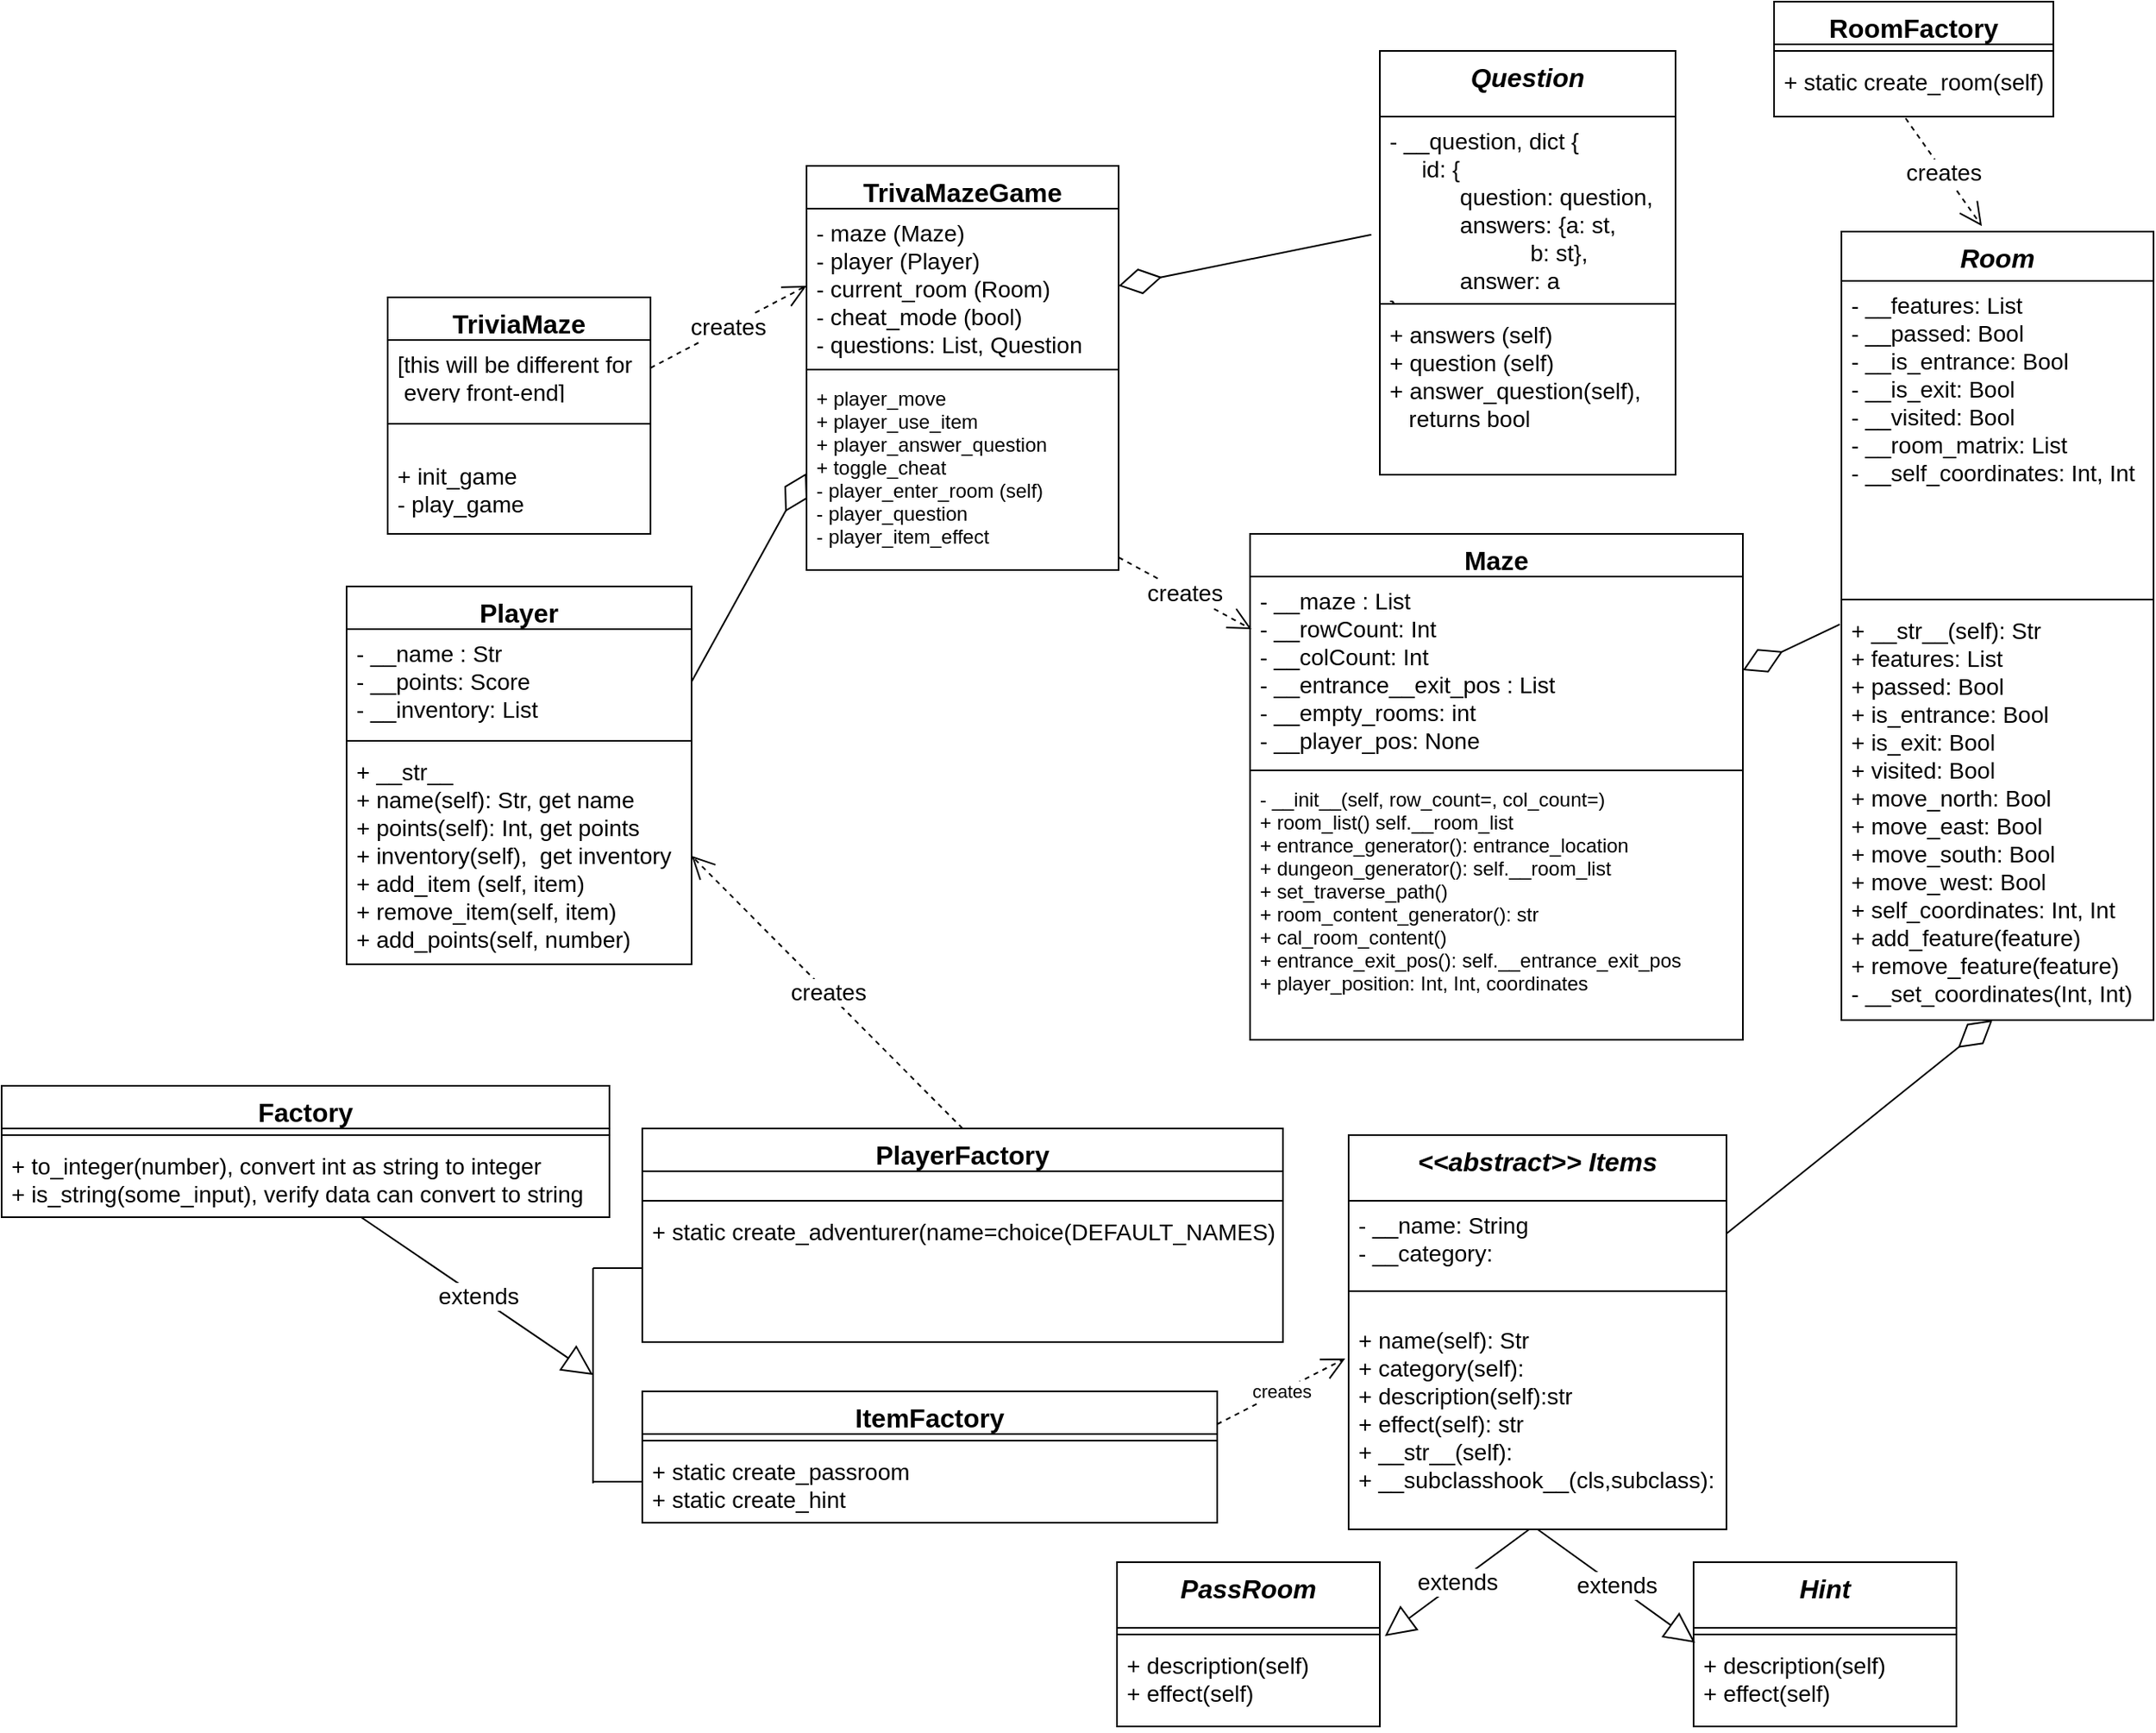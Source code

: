 <mxfile version="14.1.8" type="device"><diagram name="Page-1" id="e7e014a7-5840-1c2e-5031-d8a46d1fe8dd"><mxGraphModel dx="1906" dy="1252" grid="1" gridSize="10" guides="1" tooltips="1" connect="1" arrows="1" fold="1" page="0" pageScale="1" pageWidth="1169" pageHeight="826" background="#ffffff" math="0" shadow="0"><root><mxCell id="0"/><mxCell id="1" parent="0"/><mxCell id="si0L4OF9QLQORTy8t0iK-41" value="Maze" style="swimlane;fontStyle=1;align=center;verticalAlign=top;childLayout=stackLayout;horizontal=1;startSize=26;horizontalStack=0;resizeParent=1;resizeParentMax=0;resizeLast=0;collapsible=1;marginBottom=0;fontSize=16;" parent="1" vertex="1"><mxGeometry x="260" y="14" width="300" height="308" as="geometry"/></mxCell><mxCell id="si0L4OF9QLQORTy8t0iK-42" value="- __maze : List&#10;- __rowCount: Int&#10;- __colCount: Int&#10;- __entrance__exit_pos : List&#10;- __empty_rooms: int&#10;- __player_pos: None&#10;" style="text;strokeColor=none;fillColor=none;align=left;verticalAlign=top;spacingLeft=4;spacingRight=4;overflow=hidden;rotatable=0;points=[[0,0.5],[1,0.5]];portConstraint=eastwest;fontSize=14;" parent="si0L4OF9QLQORTy8t0iK-41" vertex="1"><mxGeometry y="26" width="300" height="114" as="geometry"/></mxCell><mxCell id="si0L4OF9QLQORTy8t0iK-43" value="" style="line;strokeWidth=1;fillColor=none;align=left;verticalAlign=middle;spacingTop=-1;spacingLeft=3;spacingRight=3;rotatable=0;labelPosition=right;points=[];portConstraint=eastwest;" parent="si0L4OF9QLQORTy8t0iK-41" vertex="1"><mxGeometry y="140" width="300" height="8" as="geometry"/></mxCell><mxCell id="si0L4OF9QLQORTy8t0iK-44" value="- __init__(self, row_count=, col_count=)&#10;+ room_list() self.__room_list&#10;+ entrance_generator(): entrance_location&#10;+ dungeon_generator(): self.__room_list&#10;+ set_traverse_path()&#10;+ room_content_generator(): str&#10;+ cal_room_content()&#10;+ entrance_exit_pos(): self.__entrance_exit_pos&#10;+ player_position: Int, Int, coordinates" style="text;strokeColor=none;fillColor=none;align=left;verticalAlign=top;spacingLeft=4;spacingRight=4;overflow=hidden;rotatable=0;points=[[0,0.5],[1,0.5]];portConstraint=eastwest;" parent="si0L4OF9QLQORTy8t0iK-41" vertex="1"><mxGeometry y="148" width="300" height="160" as="geometry"/></mxCell><mxCell id="si0L4OF9QLQORTy8t0iK-49" value="Room" style="swimlane;fontStyle=3;align=center;verticalAlign=top;childLayout=stackLayout;horizontal=1;startSize=30;horizontalStack=0;resizeParent=1;resizeParentMax=0;resizeLast=0;collapsible=1;marginBottom=0;fontSize=16;" parent="1" vertex="1"><mxGeometry x="620" y="-170" width="190" height="480" as="geometry"/></mxCell><mxCell id="si0L4OF9QLQORTy8t0iK-50" value="- __features: List&#10;- __passed: Bool&#10;- __is_entrance: Bool&#10;- __is_exit: Bool&#10;- __visited: Bool&#10;- __room_matrix: List&#10;- __self_coordinates: Int, Int&#10;" style="text;strokeColor=none;fillColor=none;align=left;verticalAlign=top;spacingLeft=4;spacingRight=4;overflow=hidden;rotatable=0;points=[[0,0.5],[1,0.5]];portConstraint=eastwest;fontSize=14;" parent="si0L4OF9QLQORTy8t0iK-49" vertex="1"><mxGeometry y="30" width="190" height="190" as="geometry"/></mxCell><mxCell id="si0L4OF9QLQORTy8t0iK-51" value="" style="line;strokeWidth=1;fillColor=none;align=left;verticalAlign=middle;spacingTop=-1;spacingLeft=3;spacingRight=3;rotatable=0;labelPosition=right;points=[];portConstraint=eastwest;" parent="si0L4OF9QLQORTy8t0iK-49" vertex="1"><mxGeometry y="220" width="190" height="8" as="geometry"/></mxCell><mxCell id="si0L4OF9QLQORTy8t0iK-52" value="+ __str__(self): Str&#10;+ features: List&#10;+ passed: Bool&#10;+ is_entrance: Bool&#10;+ is_exit: Bool&#10;+ visited: Bool&#10;+ move_north: Bool&#10;+ move_east: Bool&#10;+ move_south: Bool&#10;+ move_west: Bool&#10;+ self_coordinates: Int, Int&#10;+ add_feature(feature)&#10;+ remove_feature(feature)&#10;- __set_coordinates(Int, Int)" style="text;strokeColor=none;fillColor=none;align=left;verticalAlign=top;spacingLeft=4;spacingRight=4;overflow=hidden;rotatable=0;points=[[0,0.5],[1,0.5]];portConstraint=eastwest;labelBorderColor=none;fontSize=14;" parent="si0L4OF9QLQORTy8t0iK-49" vertex="1"><mxGeometry y="228" width="190" height="252" as="geometry"/></mxCell><mxCell id="si0L4OF9QLQORTy8t0iK-86" value="RoomFactory" style="swimlane;fontStyle=1;align=center;verticalAlign=top;childLayout=stackLayout;horizontal=1;startSize=26;horizontalStack=0;resizeParent=1;resizeParentMax=0;resizeLast=0;collapsible=1;marginBottom=0;fontSize=16;" parent="1" vertex="1"><mxGeometry x="579" y="-310" width="170" height="70" as="geometry"/></mxCell><mxCell id="si0L4OF9QLQORTy8t0iK-88" value="" style="line;strokeWidth=1;fillColor=none;align=left;verticalAlign=middle;spacingTop=-1;spacingLeft=3;spacingRight=3;rotatable=0;labelPosition=right;points=[];portConstraint=eastwest;" parent="si0L4OF9QLQORTy8t0iK-86" vertex="1"><mxGeometry y="26" width="170" height="8" as="geometry"/></mxCell><mxCell id="si0L4OF9QLQORTy8t0iK-89" value="+ static create_room(self)&#10;" style="text;strokeColor=none;fillColor=none;align=left;verticalAlign=top;spacingLeft=4;spacingRight=4;overflow=hidden;rotatable=0;points=[[0,0.5],[1,0.5]];portConstraint=eastwest;fontSize=14;" parent="si0L4OF9QLQORTy8t0iK-86" vertex="1"><mxGeometry y="34" width="170" height="36" as="geometry"/></mxCell><mxCell id="si0L4OF9QLQORTy8t0iK-105" value="" style="endArrow=diamondThin;endFill=0;endSize=24;html=1;entryX=1;entryY=0.5;entryDx=0;entryDy=0;exitX=-0.005;exitY=0.044;exitDx=0;exitDy=0;exitPerimeter=0;" parent="1" source="si0L4OF9QLQORTy8t0iK-52" target="si0L4OF9QLQORTy8t0iK-42" edge="1"><mxGeometry width="160" relative="1" as="geometry"><mxPoint x="670" y="17" as="sourcePoint"/><mxPoint x="580" y="56" as="targetPoint"/></mxGeometry></mxCell><mxCell id="s299cXjwFvU6mJhLCo1F-9" value="&lt;font style=&quot;font-size: 14px&quot;&gt;creates&lt;/font&gt;" style="endArrow=open;endSize=12;dashed=1;html=1;exitX=0.471;exitY=1.028;exitDx=0;exitDy=0;exitPerimeter=0;entryX=0.45;entryY=-0.007;entryDx=0;entryDy=0;entryPerimeter=0;" parent="1" source="si0L4OF9QLQORTy8t0iK-89" target="si0L4OF9QLQORTy8t0iK-49" edge="1"><mxGeometry width="160" relative="1" as="geometry"><mxPoint x="730" y="106.5" as="sourcePoint"/><mxPoint x="830" y="63" as="targetPoint"/></mxGeometry></mxCell><mxCell id="s299cXjwFvU6mJhLCo1F-8" value="&lt;font style=&quot;font-size: 14px&quot;&gt;creates&lt;/font&gt;" style="endArrow=open;endSize=12;dashed=1;html=1;entryX=0.003;entryY=0.281;entryDx=0;entryDy=0;entryPerimeter=0;" parent="1" source="ej66PmAcY9iqkXgVzM6b-21" target="si0L4OF9QLQORTy8t0iK-42" edge="1"><mxGeometry width="160" relative="1" as="geometry"><mxPoint x="182.16" y="-32.51" as="sourcePoint"/><mxPoint x="240" y="230" as="targetPoint"/></mxGeometry></mxCell><mxCell id="VDTHn1guFKgsK7yAlVC1-1" value="&lt;&lt;abstract&gt;&gt; Items" style="swimlane;fontStyle=3;align=center;verticalAlign=top;childLayout=stackLayout;horizontal=1;startSize=40;horizontalStack=0;resizeParent=1;resizeParentMax=0;resizeLast=0;collapsible=1;marginBottom=0;fontSize=16;" parent="1" vertex="1"><mxGeometry x="320" y="380" width="230" height="240" as="geometry"><mxRectangle x="320" y="380" width="130" height="40" as="alternateBounds"/></mxGeometry></mxCell><mxCell id="VDTHn1guFKgsK7yAlVC1-2" value="- __name: String&#10;- __category:" style="text;strokeColor=none;fillColor=none;align=left;verticalAlign=top;spacingLeft=4;spacingRight=4;overflow=hidden;rotatable=0;points=[[0,0.5],[1,0.5]];portConstraint=eastwest;fontSize=14;" parent="VDTHn1guFKgsK7yAlVC1-1" vertex="1"><mxGeometry y="40" width="230" height="40" as="geometry"/></mxCell><mxCell id="VDTHn1guFKgsK7yAlVC1-3" value="" style="line;strokeWidth=1;fillColor=none;align=left;verticalAlign=middle;spacingTop=-1;spacingLeft=3;spacingRight=3;rotatable=0;labelPosition=right;points=[];portConstraint=eastwest;" parent="VDTHn1guFKgsK7yAlVC1-1" vertex="1"><mxGeometry y="80" width="230" height="30" as="geometry"/></mxCell><mxCell id="VDTHn1guFKgsK7yAlVC1-4" value="+ name(self): Str&#10;+ category(self):&#10;+ description(self):str &#10;+ effect(self): str&#10;+ __str__(self):&#10;+ __subclasshook__(cls,subclass):&#10;" style="text;strokeColor=none;fillColor=none;align=left;verticalAlign=top;spacingLeft=4;spacingRight=4;overflow=hidden;rotatable=0;points=[[0,0.5],[1,0.5]];portConstraint=eastwest;fontSize=14;" parent="VDTHn1guFKgsK7yAlVC1-1" vertex="1"><mxGeometry y="110" width="230" height="130" as="geometry"/></mxCell><mxCell id="VDTHn1guFKgsK7yAlVC1-6" value="Question" style="swimlane;fontStyle=3;align=center;verticalAlign=top;childLayout=stackLayout;horizontal=1;startSize=40;horizontalStack=0;resizeParent=1;resizeParentMax=0;resizeLast=0;collapsible=1;marginBottom=0;fontSize=16;" parent="1" vertex="1"><mxGeometry x="339" y="-280" width="180" height="258" as="geometry"/></mxCell><mxCell id="VDTHn1guFKgsK7yAlVC1-7" value="- __question, dict {&#10;     id: {&#10;           question: question,&#10;           answers: {a: st,&#10;                      b: st},&#10;           answer: a&#10;}" style="text;strokeColor=none;fillColor=none;align=left;verticalAlign=top;spacingLeft=4;spacingRight=4;overflow=hidden;rotatable=0;points=[[0,0.5],[1,0.5]];portConstraint=eastwest;fontSize=14;" parent="VDTHn1guFKgsK7yAlVC1-6" vertex="1"><mxGeometry y="40" width="180" height="110" as="geometry"/></mxCell><mxCell id="VDTHn1guFKgsK7yAlVC1-8" value="" style="line;strokeWidth=1;fillColor=none;align=left;verticalAlign=middle;spacingTop=-1;spacingLeft=3;spacingRight=3;rotatable=0;labelPosition=right;points=[];portConstraint=eastwest;" parent="VDTHn1guFKgsK7yAlVC1-6" vertex="1"><mxGeometry y="150" width="180" height="8" as="geometry"/></mxCell><mxCell id="VDTHn1guFKgsK7yAlVC1-9" value="+ answers (self)&#10;+ question (self)&#10;+ answer_question(self),&#10;   returns bool" style="text;strokeColor=none;fillColor=none;align=left;verticalAlign=top;spacingLeft=4;spacingRight=4;overflow=hidden;rotatable=0;points=[[0,0.5],[1,0.5]];portConstraint=eastwest;fontSize=14;" parent="VDTHn1guFKgsK7yAlVC1-6" vertex="1"><mxGeometry y="158" width="180" height="100" as="geometry"/></mxCell><mxCell id="VDTHn1guFKgsK7yAlVC1-10" value="PassRoom" style="swimlane;fontStyle=3;align=center;verticalAlign=top;childLayout=stackLayout;horizontal=1;startSize=40;horizontalStack=0;resizeParent=1;resizeParentMax=0;resizeLast=0;collapsible=1;marginBottom=0;fontSize=16;" parent="1" vertex="1"><mxGeometry x="179" y="640" width="160" height="100" as="geometry"/></mxCell><mxCell id="VDTHn1guFKgsK7yAlVC1-12" value="" style="line;strokeWidth=1;fillColor=none;align=left;verticalAlign=middle;spacingTop=-1;spacingLeft=3;spacingRight=3;rotatable=0;labelPosition=right;points=[];portConstraint=eastwest;" parent="VDTHn1guFKgsK7yAlVC1-10" vertex="1"><mxGeometry y="40" width="160" height="8" as="geometry"/></mxCell><mxCell id="VDTHn1guFKgsK7yAlVC1-13" value="+ description(self)&#10;+ effect(self)&#10;" style="text;strokeColor=none;fillColor=none;align=left;verticalAlign=top;spacingLeft=4;spacingRight=4;overflow=hidden;rotatable=0;points=[[0,0.5],[1,0.5]];portConstraint=eastwest;fontSize=14;" parent="VDTHn1guFKgsK7yAlVC1-10" vertex="1"><mxGeometry y="48" width="160" height="52" as="geometry"/></mxCell><mxCell id="VDTHn1guFKgsK7yAlVC1-14" value="Hint" style="swimlane;fontStyle=3;align=center;verticalAlign=top;childLayout=stackLayout;horizontal=1;startSize=40;horizontalStack=0;resizeParent=1;resizeParentMax=0;resizeLast=0;collapsible=1;marginBottom=0;fontSize=16;" parent="1" vertex="1"><mxGeometry x="530" y="640" width="160" height="100" as="geometry"/></mxCell><mxCell id="VDTHn1guFKgsK7yAlVC1-16" value="" style="line;strokeWidth=1;fillColor=none;align=left;verticalAlign=middle;spacingTop=-1;spacingLeft=3;spacingRight=3;rotatable=0;labelPosition=right;points=[];portConstraint=eastwest;" parent="VDTHn1guFKgsK7yAlVC1-14" vertex="1"><mxGeometry y="40" width="160" height="8" as="geometry"/></mxCell><mxCell id="VDTHn1guFKgsK7yAlVC1-17" value="+ description(self)&#10;+ effect(self)" style="text;strokeColor=none;fillColor=none;align=left;verticalAlign=top;spacingLeft=4;spacingRight=4;overflow=hidden;rotatable=0;points=[[0,0.5],[1,0.5]];portConstraint=eastwest;fontSize=14;" parent="VDTHn1guFKgsK7yAlVC1-14" vertex="1"><mxGeometry y="48" width="160" height="52" as="geometry"/></mxCell><mxCell id="VDTHn1guFKgsK7yAlVC1-24" value="PlayerFactory" style="swimlane;fontStyle=1;align=center;verticalAlign=top;childLayout=stackLayout;horizontal=1;startSize=26;horizontalStack=0;resizeParent=1;resizeParentMax=0;resizeLast=0;collapsible=1;marginBottom=0;fontSize=16;" parent="1" vertex="1"><mxGeometry x="-110" y="376" width="390" height="130" as="geometry"/></mxCell><mxCell id="VDTHn1guFKgsK7yAlVC1-25" value="&#10;&#10;" style="text;strokeColor=none;fillColor=none;align=left;verticalAlign=top;spacingLeft=4;spacingRight=4;overflow=hidden;rotatable=0;points=[[0,0.5],[1,0.5]];portConstraint=eastwest;" parent="VDTHn1guFKgsK7yAlVC1-24" vertex="1"><mxGeometry y="26" width="390" height="14" as="geometry"/></mxCell><mxCell id="VDTHn1guFKgsK7yAlVC1-26" value="" style="line;strokeWidth=1;fillColor=none;align=left;verticalAlign=middle;spacingTop=-1;spacingLeft=3;spacingRight=3;rotatable=0;labelPosition=right;points=[];portConstraint=eastwest;" parent="VDTHn1guFKgsK7yAlVC1-24" vertex="1"><mxGeometry y="40" width="390" height="8" as="geometry"/></mxCell><mxCell id="VDTHn1guFKgsK7yAlVC1-27" value="+ static create_adventurer(name=choice(DEFAULT_NAMES)" style="text;strokeColor=none;fillColor=none;align=left;verticalAlign=top;spacingLeft=4;spacingRight=4;overflow=hidden;rotatable=0;points=[[0,0.5],[1,0.5]];portConstraint=eastwest;fontSize=14;" parent="VDTHn1guFKgsK7yAlVC1-24" vertex="1"><mxGeometry y="48" width="390" height="82" as="geometry"/></mxCell><mxCell id="VDTHn1guFKgsK7yAlVC1-28" value="&lt;font style=&quot;font-size: 14px&quot;&gt;creates&lt;/font&gt;" style="endArrow=open;endSize=12;dashed=1;html=1;entryX=1;entryY=0.5;entryDx=0;entryDy=0;exitX=0.5;exitY=0;exitDx=0;exitDy=0;" parent="1" source="VDTHn1guFKgsK7yAlVC1-24" target="VDTHn1guFKgsK7yAlVC1-44" edge="1"><mxGeometry width="160" relative="1" as="geometry"><mxPoint x="85" y="370" as="sourcePoint"/><mxPoint x="-140" y="350" as="targetPoint"/></mxGeometry></mxCell><mxCell id="VDTHn1guFKgsK7yAlVC1-30" value="TriviaMaze" style="swimlane;fontStyle=1;align=center;verticalAlign=top;childLayout=stackLayout;horizontal=1;startSize=26;horizontalStack=0;resizeParent=1;resizeParentMax=0;resizeLast=0;collapsible=1;marginBottom=0;fontSize=16;" parent="1" vertex="1"><mxGeometry x="-265" y="-130" width="160" height="144" as="geometry"/></mxCell><mxCell id="ZcpuEX8EVpnPF1SmrsFz-3" value="[this will be different for&#10; every front-end]" style="text;strokeColor=none;fillColor=none;align=left;verticalAlign=top;spacingLeft=4;spacingRight=4;overflow=hidden;rotatable=0;points=[[0,0.5],[1,0.5]];portConstraint=eastwest;fontSize=14;" parent="VDTHn1guFKgsK7yAlVC1-30" vertex="1"><mxGeometry y="26" width="160" height="34" as="geometry"/></mxCell><mxCell id="VDTHn1guFKgsK7yAlVC1-32" value="" style="line;strokeWidth=1;fillColor=none;align=left;verticalAlign=middle;spacingTop=-1;spacingLeft=3;spacingRight=3;rotatable=0;labelPosition=right;points=[];portConstraint=eastwest;" parent="VDTHn1guFKgsK7yAlVC1-30" vertex="1"><mxGeometry y="60" width="160" height="34" as="geometry"/></mxCell><mxCell id="VDTHn1guFKgsK7yAlVC1-33" value="+ init_game&#10;- play_game" style="text;strokeColor=none;fillColor=none;align=left;verticalAlign=top;spacingLeft=4;spacingRight=4;overflow=hidden;rotatable=0;points=[[0,0.5],[1,0.5]];portConstraint=eastwest;fontSize=14;" parent="VDTHn1guFKgsK7yAlVC1-30" vertex="1"><mxGeometry y="94" width="160" height="50" as="geometry"/></mxCell><mxCell id="VDTHn1guFKgsK7yAlVC1-41" value="Player" style="swimlane;fontStyle=1;align=center;verticalAlign=top;childLayout=stackLayout;horizontal=1;startSize=26;horizontalStack=0;resizeParent=1;resizeParentMax=0;resizeLast=0;collapsible=1;marginBottom=0;fontSize=16;" parent="1" vertex="1"><mxGeometry x="-290" y="46" width="210" height="230" as="geometry"/></mxCell><mxCell id="VDTHn1guFKgsK7yAlVC1-42" value="- __name : Str&#10;- __points: Score&#10;- __inventory: List" style="text;strokeColor=none;fillColor=none;align=left;verticalAlign=top;spacingLeft=4;spacingRight=4;overflow=hidden;rotatable=0;points=[[0,0.5],[1,0.5]];portConstraint=eastwest;fontSize=14;" parent="VDTHn1guFKgsK7yAlVC1-41" vertex="1"><mxGeometry y="26" width="210" height="64" as="geometry"/></mxCell><mxCell id="VDTHn1guFKgsK7yAlVC1-43" value="" style="line;strokeWidth=1;fillColor=none;align=left;verticalAlign=middle;spacingTop=-1;spacingLeft=3;spacingRight=3;rotatable=0;labelPosition=right;points=[];portConstraint=eastwest;" parent="VDTHn1guFKgsK7yAlVC1-41" vertex="1"><mxGeometry y="90" width="210" height="8" as="geometry"/></mxCell><mxCell id="VDTHn1guFKgsK7yAlVC1-44" value="+ __str__&#10;+ name(self): Str, get name&#10;+ points(self): Int, get points&#10;+ inventory(self),  get inventory&#10;+ add_item (self, item)&#10;+ remove_item(self, item)&#10;+ add_points(self, number)&#10;&#10;&#10;" style="text;strokeColor=none;fillColor=none;align=left;verticalAlign=top;spacingLeft=4;spacingRight=4;overflow=hidden;rotatable=0;points=[[0,0.5],[1,0.5]];portConstraint=eastwest;fontSize=14;" parent="VDTHn1guFKgsK7yAlVC1-41" vertex="1"><mxGeometry y="98" width="210" height="132" as="geometry"/></mxCell><mxCell id="VDTHn1guFKgsK7yAlVC1-46" value="ItemFactory" style="swimlane;fontStyle=1;align=center;verticalAlign=top;childLayout=stackLayout;horizontal=1;startSize=26;horizontalStack=0;resizeParent=1;resizeParentMax=0;resizeLast=0;collapsible=1;marginBottom=0;fontSize=16;" parent="1" vertex="1"><mxGeometry x="-110" y="536" width="350" height="80" as="geometry"/></mxCell><mxCell id="VDTHn1guFKgsK7yAlVC1-47" value="" style="line;strokeWidth=1;fillColor=none;align=left;verticalAlign=middle;spacingTop=-1;spacingLeft=3;spacingRight=3;rotatable=0;labelPosition=right;points=[];portConstraint=eastwest;" parent="VDTHn1guFKgsK7yAlVC1-46" vertex="1"><mxGeometry y="26" width="350" height="8" as="geometry"/></mxCell><mxCell id="VDTHn1guFKgsK7yAlVC1-48" value="+ static create_passroom&#10;+ static create_hint" style="text;strokeColor=none;fillColor=none;align=left;verticalAlign=top;spacingLeft=4;spacingRight=4;overflow=hidden;rotatable=0;points=[[0,0.5],[1,0.5]];portConstraint=eastwest;fontSize=14;" parent="VDTHn1guFKgsK7yAlVC1-46" vertex="1"><mxGeometry y="34" width="350" height="46" as="geometry"/></mxCell><mxCell id="VDTHn1guFKgsK7yAlVC1-49" value="creates" style="endArrow=open;endSize=12;dashed=1;html=1;exitX=1;exitY=0.25;exitDx=0;exitDy=0;entryX=-0.009;entryY=0.2;entryDx=0;entryDy=0;entryPerimeter=0;" parent="1" source="VDTHn1guFKgsK7yAlVC1-46" target="VDTHn1guFKgsK7yAlVC1-4" edge="1"><mxGeometry width="160" relative="1" as="geometry"><mxPoint x="410" y="550.048" as="sourcePoint"/><mxPoint x="280" y="550" as="targetPoint"/></mxGeometry></mxCell><mxCell id="ej66PmAcY9iqkXgVzM6b-1" value="Factory" style="swimlane;fontStyle=1;align=center;verticalAlign=top;childLayout=stackLayout;horizontal=1;startSize=26;horizontalStack=0;resizeParent=1;resizeParentMax=0;resizeLast=0;collapsible=1;marginBottom=0;fontSize=16;" parent="1" vertex="1"><mxGeometry x="-500" y="350" width="370" height="80" as="geometry"/></mxCell><mxCell id="ej66PmAcY9iqkXgVzM6b-2" value="" style="line;strokeWidth=1;fillColor=none;align=left;verticalAlign=middle;spacingTop=-1;spacingLeft=3;spacingRight=3;rotatable=0;labelPosition=right;points=[];portConstraint=eastwest;" parent="ej66PmAcY9iqkXgVzM6b-1" vertex="1"><mxGeometry y="26" width="370" height="8" as="geometry"/></mxCell><mxCell id="ej66PmAcY9iqkXgVzM6b-3" value="+ to_integer(number), convert int as string to integer&#10;+ is_string(some_input), verify data can convert to string" style="text;strokeColor=none;fillColor=none;align=left;verticalAlign=top;spacingLeft=4;spacingRight=4;overflow=hidden;rotatable=0;points=[[0,0.5],[1,0.5]];portConstraint=eastwest;fontSize=14;" parent="ej66PmAcY9iqkXgVzM6b-1" vertex="1"><mxGeometry y="34" width="370" height="46" as="geometry"/></mxCell><mxCell id="ej66PmAcY9iqkXgVzM6b-11" value="" style="endArrow=diamondThin;endFill=0;endSize=24;html=1;exitX=1;exitY=0.5;exitDx=0;exitDy=0;entryX=0;entryY=0.5;entryDx=0;entryDy=0;" parent="1" source="VDTHn1guFKgsK7yAlVC1-42" target="ej66PmAcY9iqkXgVzM6b-21" edge="1"><mxGeometry width="160" relative="1" as="geometry"><mxPoint x="78" y="459.09" as="sourcePoint"/><mxPoint y="220" as="targetPoint"/></mxGeometry></mxCell><mxCell id="ej66PmAcY9iqkXgVzM6b-18" value="TrivaMazeGame" style="swimlane;fontStyle=1;align=center;verticalAlign=top;childLayout=stackLayout;horizontal=1;startSize=26;horizontalStack=0;resizeParent=1;resizeParentMax=0;resizeLast=0;collapsible=1;marginBottom=0;fontSize=16;" parent="1" vertex="1"><mxGeometry x="-10" y="-210" width="190" height="246" as="geometry"/></mxCell><mxCell id="ej66PmAcY9iqkXgVzM6b-19" value="- maze (Maze)&#10;- player (Player)&#10;- current_room (Room)&#10;- cheat_mode (bool)&#10;- questions: List, Question" style="text;strokeColor=none;fillColor=none;align=left;verticalAlign=top;spacingLeft=4;spacingRight=4;overflow=hidden;rotatable=0;points=[[0,0.5],[1,0.5]];portConstraint=eastwest;fontSize=14;" parent="ej66PmAcY9iqkXgVzM6b-18" vertex="1"><mxGeometry y="26" width="190" height="94" as="geometry"/></mxCell><mxCell id="ej66PmAcY9iqkXgVzM6b-20" value="" style="line;strokeWidth=1;fillColor=none;align=left;verticalAlign=middle;spacingTop=-1;spacingLeft=3;spacingRight=3;rotatable=0;labelPosition=right;points=[];portConstraint=eastwest;" parent="ej66PmAcY9iqkXgVzM6b-18" vertex="1"><mxGeometry y="120" width="190" height="8" as="geometry"/></mxCell><mxCell id="ej66PmAcY9iqkXgVzM6b-21" value="+ player_move&#10;+ player_use_item&#10;+ player_answer_question&#10;+ toggle_cheat&#10;- player_enter_room (self)&#10;- player_question&#10;- player_item_effect&#10;" style="text;strokeColor=none;fillColor=none;align=left;verticalAlign=top;spacingLeft=4;spacingRight=4;overflow=hidden;rotatable=0;points=[[0,0.5],[1,0.5]];portConstraint=eastwest;" parent="ej66PmAcY9iqkXgVzM6b-18" vertex="1"><mxGeometry y="128" width="190" height="118" as="geometry"/></mxCell><mxCell id="ej66PmAcY9iqkXgVzM6b-36" value="" style="endArrow=none;html=1;" parent="1" edge="1"><mxGeometry width="50" height="50" relative="1" as="geometry"><mxPoint x="-140" y="592" as="sourcePoint"/><mxPoint x="-140" y="461" as="targetPoint"/><Array as="points"><mxPoint x="-140" y="536"/></Array></mxGeometry></mxCell><mxCell id="ZcpuEX8EVpnPF1SmrsFz-14" value="&lt;font style=&quot;font-size: 14px&quot;&gt;extends&lt;/font&gt;" style="endArrow=block;endSize=16;endFill=0;html=1;" parent="1" source="ej66PmAcY9iqkXgVzM6b-3" edge="1"><mxGeometry width="160" relative="1" as="geometry"><mxPoint x="-230" y="526.33" as="sourcePoint"/><mxPoint x="-140" y="526" as="targetPoint"/></mxGeometry></mxCell><mxCell id="ZcpuEX8EVpnPF1SmrsFz-17" value="" style="line;strokeWidth=1;fillColor=none;align=left;verticalAlign=middle;spacingTop=-1;spacingLeft=3;spacingRight=3;rotatable=0;labelPosition=right;points=[];portConstraint=eastwest;" parent="1" vertex="1"><mxGeometry x="-140" y="586" width="30" height="10" as="geometry"/></mxCell><mxCell id="ZcpuEX8EVpnPF1SmrsFz-19" value="" style="line;strokeWidth=1;fillColor=none;align=left;verticalAlign=middle;spacingTop=-1;spacingLeft=3;spacingRight=3;rotatable=0;labelPosition=right;points=[];portConstraint=eastwest;" parent="1" vertex="1"><mxGeometry x="-140" y="456" width="30" height="10" as="geometry"/></mxCell><mxCell id="ZcpuEX8EVpnPF1SmrsFz-27" value="" style="endArrow=diamondThin;endFill=0;endSize=24;html=1;exitX=-0.029;exitY=0.653;exitDx=0;exitDy=0;exitPerimeter=0;entryX=1;entryY=0.5;entryDx=0;entryDy=0;" parent="1" source="VDTHn1guFKgsK7yAlVC1-7" target="ej66PmAcY9iqkXgVzM6b-19" edge="1"><mxGeometry width="160" relative="1" as="geometry"><mxPoint x="390" y="-224" as="sourcePoint"/><mxPoint x="130" y="-90" as="targetPoint"/></mxGeometry></mxCell><UserObject label="" id="VDTHn1guFKgsK7yAlVC1-5"><mxCell style="endArrow=diamondThin;endFill=0;endSize=24;html=1;entryX=0.484;entryY=1;entryDx=0;entryDy=0;entryPerimeter=0;exitX=1;exitY=0.5;exitDx=0;exitDy=0;" parent="1" source="VDTHn1guFKgsK7yAlVC1-2" target="si0L4OF9QLQORTy8t0iK-52" edge="1"><mxGeometry width="160" relative="1" as="geometry"><mxPoint x="710" y="262.2" as="sourcePoint"/><mxPoint x="760" y="280" as="targetPoint"/></mxGeometry></mxCell></UserObject><mxCell id="xBmEL5DdbWTC6fy6bauL-3" value="&lt;font style=&quot;font-size: 14px&quot;&gt;extends&lt;/font&gt;" style="endArrow=block;endSize=16;endFill=0;html=1;entryX=1.019;entryY=-0.058;entryDx=0;entryDy=0;entryPerimeter=0;" parent="1" target="VDTHn1guFKgsK7yAlVC1-13" edge="1"><mxGeometry width="160" relative="1" as="geometry"><mxPoint x="430" y="620" as="sourcePoint"/><mxPoint x="340" y="700" as="targetPoint"/></mxGeometry></mxCell><mxCell id="xBmEL5DdbWTC6fy6bauL-6" value="&lt;font style=&quot;font-size: 14px&quot;&gt;extends&lt;/font&gt;" style="endArrow=block;endSize=16;endFill=0;html=1;entryX=0.006;entryY=0.019;entryDx=0;entryDy=0;entryPerimeter=0;" parent="1" target="VDTHn1guFKgsK7yAlVC1-17" edge="1"><mxGeometry width="160" relative="1" as="geometry"><mxPoint x="435" y="620" as="sourcePoint"/><mxPoint x="349" y="724" as="targetPoint"/></mxGeometry></mxCell><mxCell id="xBmEL5DdbWTC6fy6bauL-2" value="&lt;font style=&quot;font-size: 14px&quot;&gt;creates&lt;/font&gt;" style="endArrow=open;endSize=12;dashed=1;html=1;exitX=1;exitY=0.5;exitDx=0;exitDy=0;entryX=0;entryY=0.5;entryDx=0;entryDy=0;" parent="1" source="ZcpuEX8EVpnPF1SmrsFz-3" target="ej66PmAcY9iqkXgVzM6b-19" edge="1"><mxGeometry width="160" relative="1" as="geometry"><mxPoint x="-80" y="-60" as="sourcePoint"/><mxPoint x="100" y="23" as="targetPoint"/></mxGeometry></mxCell></root></mxGraphModel></diagram></mxfile>